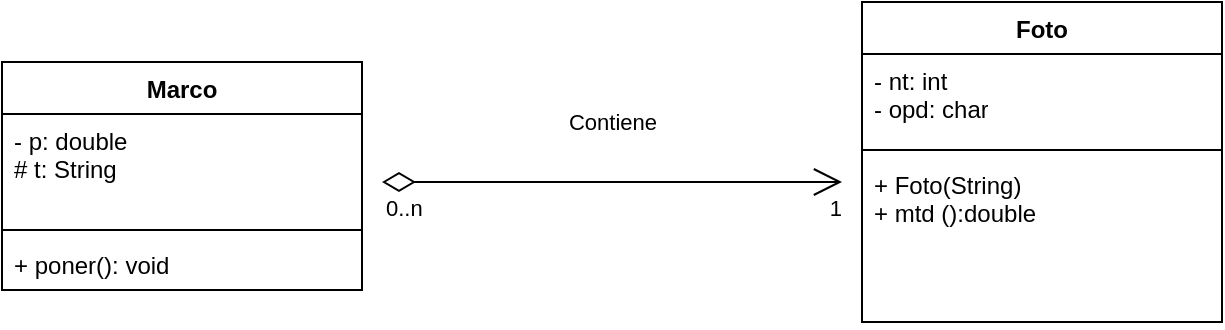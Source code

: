<mxfile>
    <diagram name="Página-1" id="JwDyrjQyTMTj6aS0aZED">
        <mxGraphModel dx="526" dy="216" grid="1" gridSize="10" guides="1" tooltips="1" connect="1" arrows="1" fold="1" page="1" pageScale="1" pageWidth="827" pageHeight="1169" math="0" shadow="0">
            <root>
                <mxCell id="0"/>
                <mxCell id="1" parent="0"/>
                <mxCell id="Bd2cHQwy3HcnsUpaR945-1" value="Marco" style="swimlane;fontStyle=1;align=center;verticalAlign=top;childLayout=stackLayout;horizontal=1;startSize=26;horizontalStack=0;resizeParent=1;resizeParentMax=0;resizeLast=0;collapsible=1;marginBottom=0;whiteSpace=wrap;html=1;" parent="1" vertex="1">
                    <mxGeometry x="80" y="140" width="180" height="114" as="geometry"/>
                </mxCell>
                <mxCell id="Bd2cHQwy3HcnsUpaR945-2" value="- p: double&lt;div&gt;# t: String&lt;/div&gt;" style="text;strokeColor=none;fillColor=none;align=left;verticalAlign=top;spacingLeft=4;spacingRight=4;overflow=hidden;rotatable=0;points=[[0,0.5],[1,0.5]];portConstraint=eastwest;whiteSpace=wrap;html=1;" parent="Bd2cHQwy3HcnsUpaR945-1" vertex="1">
                    <mxGeometry y="26" width="180" height="54" as="geometry"/>
                </mxCell>
                <mxCell id="Bd2cHQwy3HcnsUpaR945-3" value="" style="line;strokeWidth=1;fillColor=none;align=left;verticalAlign=middle;spacingTop=-1;spacingLeft=3;spacingRight=3;rotatable=0;labelPosition=right;points=[];portConstraint=eastwest;strokeColor=inherit;" parent="Bd2cHQwy3HcnsUpaR945-1" vertex="1">
                    <mxGeometry y="80" width="180" height="8" as="geometry"/>
                </mxCell>
                <mxCell id="Bd2cHQwy3HcnsUpaR945-4" value="+ poner(): void" style="text;strokeColor=none;fillColor=none;align=left;verticalAlign=top;spacingLeft=4;spacingRight=4;overflow=hidden;rotatable=0;points=[[0,0.5],[1,0.5]];portConstraint=eastwest;whiteSpace=wrap;html=1;" parent="Bd2cHQwy3HcnsUpaR945-1" vertex="1">
                    <mxGeometry y="88" width="180" height="26" as="geometry"/>
                </mxCell>
                <mxCell id="Bd2cHQwy3HcnsUpaR945-5" value="Foto" style="swimlane;fontStyle=1;align=center;verticalAlign=top;childLayout=stackLayout;horizontal=1;startSize=26;horizontalStack=0;resizeParent=1;resizeParentMax=0;resizeLast=0;collapsible=1;marginBottom=0;whiteSpace=wrap;html=1;" parent="1" vertex="1">
                    <mxGeometry x="510" y="110" width="180" height="160" as="geometry"/>
                </mxCell>
                <mxCell id="Bd2cHQwy3HcnsUpaR945-6" value="- nt: int&lt;div&gt;- opd: char&lt;/div&gt;" style="text;strokeColor=none;fillColor=none;align=left;verticalAlign=top;spacingLeft=4;spacingRight=4;overflow=hidden;rotatable=0;points=[[0,0.5],[1,0.5]];portConstraint=eastwest;whiteSpace=wrap;html=1;" parent="Bd2cHQwy3HcnsUpaR945-5" vertex="1">
                    <mxGeometry y="26" width="180" height="44" as="geometry"/>
                </mxCell>
                <mxCell id="Bd2cHQwy3HcnsUpaR945-7" value="" style="line;strokeWidth=1;fillColor=none;align=left;verticalAlign=middle;spacingTop=-1;spacingLeft=3;spacingRight=3;rotatable=0;labelPosition=right;points=[];portConstraint=eastwest;strokeColor=inherit;" parent="Bd2cHQwy3HcnsUpaR945-5" vertex="1">
                    <mxGeometry y="70" width="180" height="8" as="geometry"/>
                </mxCell>
                <mxCell id="Bd2cHQwy3HcnsUpaR945-8" value="+ Foto(String)&lt;div&gt;+ mtd ():double&lt;/div&gt;" style="text;strokeColor=none;fillColor=none;align=left;verticalAlign=top;spacingLeft=4;spacingRight=4;overflow=hidden;rotatable=0;points=[[0,0.5],[1,0.5]];portConstraint=eastwest;whiteSpace=wrap;html=1;" parent="Bd2cHQwy3HcnsUpaR945-5" vertex="1">
                    <mxGeometry y="78" width="180" height="82" as="geometry"/>
                </mxCell>
                <mxCell id="Bd2cHQwy3HcnsUpaR945-9" value="Contiene" style="endArrow=open;html=1;endSize=12;startArrow=diamondThin;startSize=14;startFill=0;edgeStyle=orthogonalEdgeStyle;rounded=0;" parent="1" edge="1">
                    <mxGeometry x="-0.005" y="30" relative="1" as="geometry">
                        <mxPoint x="270" y="200" as="sourcePoint"/>
                        <mxPoint x="500" y="200" as="targetPoint"/>
                        <mxPoint as="offset"/>
                    </mxGeometry>
                </mxCell>
                <mxCell id="Bd2cHQwy3HcnsUpaR945-10" value="0..n" style="edgeLabel;resizable=0;html=1;align=left;verticalAlign=top;" parent="Bd2cHQwy3HcnsUpaR945-9" connectable="0" vertex="1">
                    <mxGeometry x="-1" relative="1" as="geometry"/>
                </mxCell>
                <mxCell id="Bd2cHQwy3HcnsUpaR945-11" value="1" style="edgeLabel;resizable=0;html=1;align=right;verticalAlign=top;" parent="Bd2cHQwy3HcnsUpaR945-9" connectable="0" vertex="1">
                    <mxGeometry x="1" relative="1" as="geometry"/>
                </mxCell>
            </root>
        </mxGraphModel>
    </diagram>
</mxfile>